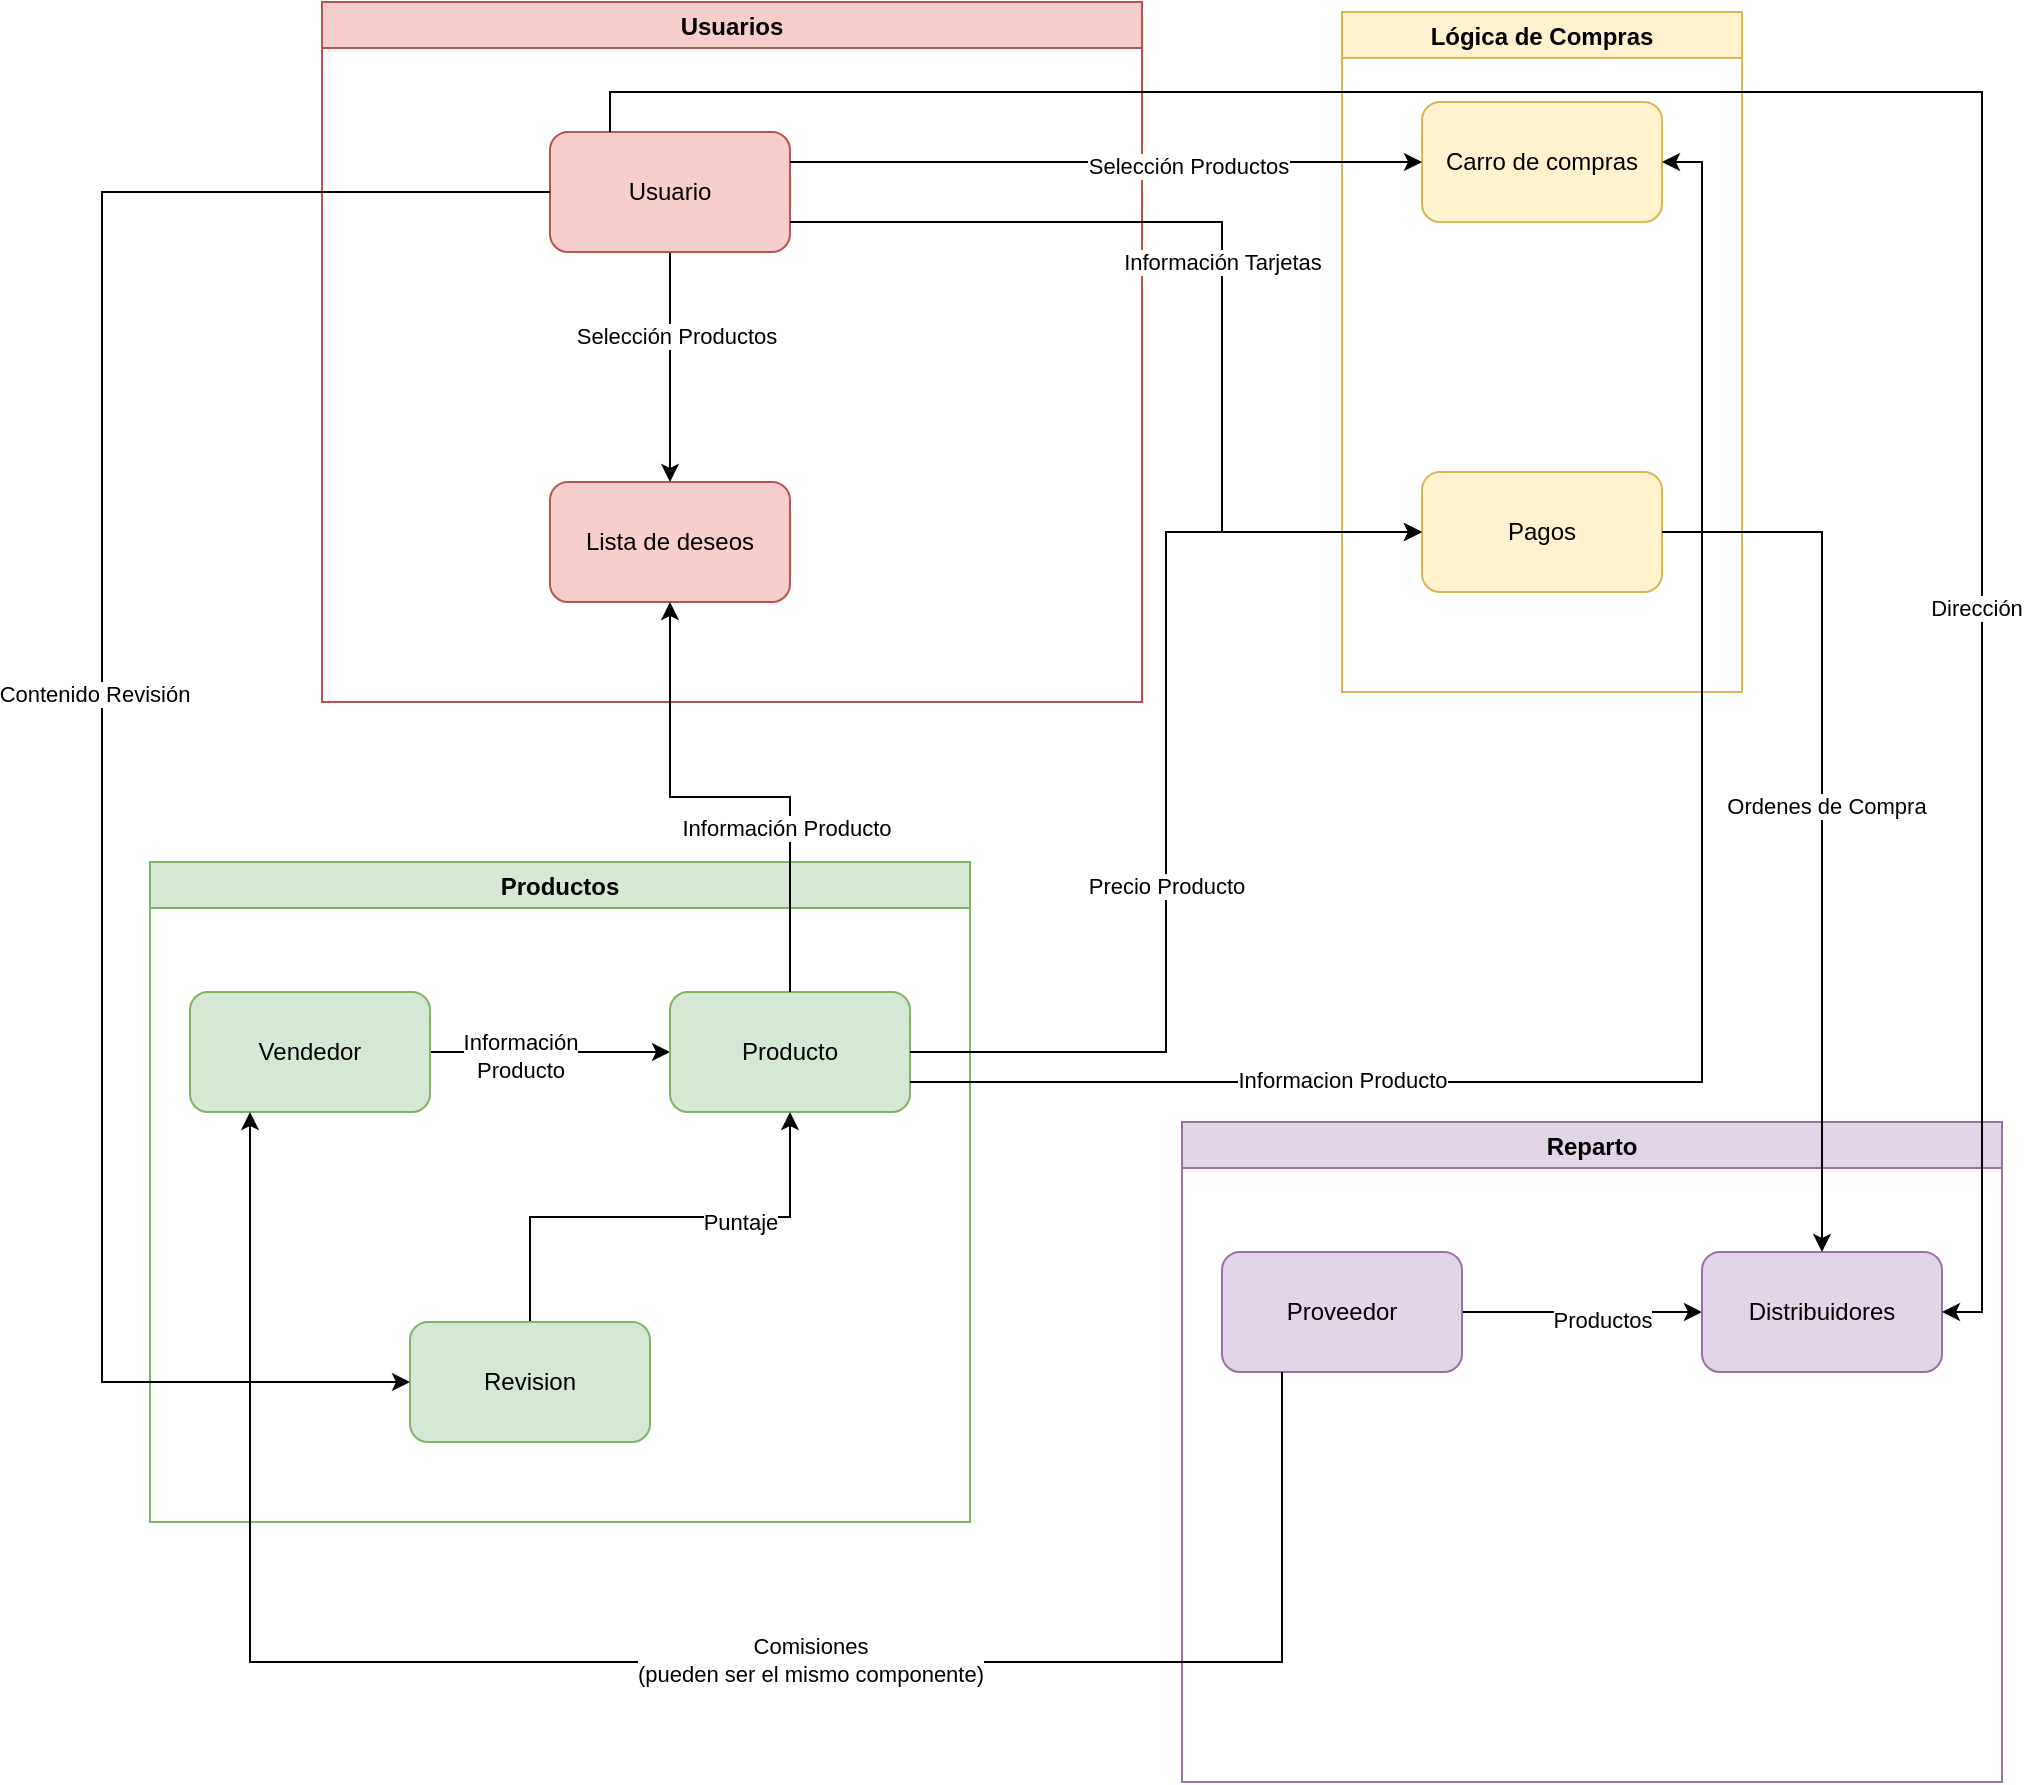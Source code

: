 <mxfile version="13.4.5" type="google"><diagram id="prtHgNgQTEPvFCAcTncT" name="Page-1"><mxGraphModel dx="1731" dy="794" grid="1" gridSize="10" guides="1" tooltips="1" connect="1" arrows="1" fold="1" page="1" pageScale="1" pageWidth="827" pageHeight="1169" math="0" shadow="0"><root><mxCell id="0"/><mxCell id="1" parent="0"/><mxCell id="PYX4FXFx_0mGiUI2ZV72-5" value="Usuarios" style="swimlane;fillColor=#f8cecc;strokeColor=#b85450;" vertex="1" parent="1"><mxGeometry x="90" y="40" width="410" height="350" as="geometry"><mxRectangle x="180" y="90" width="90" height="23" as="alternateBounds"/></mxGeometry></mxCell><mxCell id="PYX4FXFx_0mGiUI2ZV72-3" value="Lista de deseos" style="rounded=1;whiteSpace=wrap;html=1;fillColor=#f8cecc;strokeColor=#b85450;" vertex="1" parent="PYX4FXFx_0mGiUI2ZV72-5"><mxGeometry x="114" y="240" width="120" height="60" as="geometry"/></mxCell><mxCell id="PYX4FXFx_0mGiUI2ZV72-12" style="edgeStyle=orthogonalEdgeStyle;rounded=0;orthogonalLoop=1;jettySize=auto;html=1;exitX=0.5;exitY=1;exitDx=0;exitDy=0;entryX=0.5;entryY=0;entryDx=0;entryDy=0;" edge="1" parent="PYX4FXFx_0mGiUI2ZV72-5" source="PYX4FXFx_0mGiUI2ZV72-6" target="PYX4FXFx_0mGiUI2ZV72-3"><mxGeometry relative="1" as="geometry"/></mxCell><mxCell id="PYX4FXFx_0mGiUI2ZV72-32" value="Selección Productos" style="edgeLabel;html=1;align=center;verticalAlign=middle;resizable=0;points=[];" vertex="1" connectable="0" parent="PYX4FXFx_0mGiUI2ZV72-12"><mxGeometry x="-0.27" y="3" relative="1" as="geometry"><mxPoint as="offset"/></mxGeometry></mxCell><mxCell id="PYX4FXFx_0mGiUI2ZV72-6" value="Usuario" style="rounded=1;whiteSpace=wrap;html=1;fillColor=#f8cecc;strokeColor=#b85450;" vertex="1" parent="PYX4FXFx_0mGiUI2ZV72-5"><mxGeometry x="114" y="65" width="120" height="60" as="geometry"/></mxCell><mxCell id="PYX4FXFx_0mGiUI2ZV72-10" value="Productos" style="swimlane;startSize=23;fillColor=#d5e8d4;strokeColor=#82b366;" vertex="1" parent="1"><mxGeometry x="4" y="470" width="410" height="330" as="geometry"/></mxCell><mxCell id="PYX4FXFx_0mGiUI2ZV72-14" style="edgeStyle=orthogonalEdgeStyle;rounded=0;orthogonalLoop=1;jettySize=auto;html=1;exitX=1;exitY=0.5;exitDx=0;exitDy=0;entryX=0;entryY=0.5;entryDx=0;entryDy=0;" edge="1" parent="PYX4FXFx_0mGiUI2ZV72-10" source="PYX4FXFx_0mGiUI2ZV72-4" target="PYX4FXFx_0mGiUI2ZV72-7"><mxGeometry relative="1" as="geometry"/></mxCell><mxCell id="PYX4FXFx_0mGiUI2ZV72-35" value="Información &lt;br&gt;Producto" style="edgeLabel;html=1;align=center;verticalAlign=middle;resizable=0;points=[];" vertex="1" connectable="0" parent="PYX4FXFx_0mGiUI2ZV72-14"><mxGeometry x="-0.25" y="-2" relative="1" as="geometry"><mxPoint as="offset"/></mxGeometry></mxCell><mxCell id="PYX4FXFx_0mGiUI2ZV72-4" value="Vendedor" style="rounded=1;whiteSpace=wrap;html=1;fillColor=#d5e8d4;strokeColor=#82b366;" vertex="1" parent="PYX4FXFx_0mGiUI2ZV72-10"><mxGeometry x="20" y="65" width="120" height="60" as="geometry"/></mxCell><mxCell id="PYX4FXFx_0mGiUI2ZV72-7" value="Producto" style="rounded=1;whiteSpace=wrap;html=1;fillColor=#d5e8d4;strokeColor=#82b366;" vertex="1" parent="PYX4FXFx_0mGiUI2ZV72-10"><mxGeometry x="260" y="65" width="120" height="60" as="geometry"/></mxCell><mxCell id="PYX4FXFx_0mGiUI2ZV72-15" style="edgeStyle=orthogonalEdgeStyle;rounded=0;orthogonalLoop=1;jettySize=auto;html=1;exitX=0.5;exitY=0;exitDx=0;exitDy=0;entryX=0.5;entryY=1;entryDx=0;entryDy=0;" edge="1" parent="PYX4FXFx_0mGiUI2ZV72-10" source="PYX4FXFx_0mGiUI2ZV72-8" target="PYX4FXFx_0mGiUI2ZV72-7"><mxGeometry relative="1" as="geometry"/></mxCell><mxCell id="PYX4FXFx_0mGiUI2ZV72-36" value="Puntaje" style="edgeLabel;html=1;align=center;verticalAlign=middle;resizable=0;points=[];" vertex="1" connectable="0" parent="PYX4FXFx_0mGiUI2ZV72-15"><mxGeometry x="0.332" y="-1" relative="1" as="geometry"><mxPoint x="1" y="1" as="offset"/></mxGeometry></mxCell><mxCell id="PYX4FXFx_0mGiUI2ZV72-8" value="Revision" style="rounded=1;whiteSpace=wrap;html=1;fillColor=#d5e8d4;strokeColor=#82b366;" vertex="1" parent="PYX4FXFx_0mGiUI2ZV72-10"><mxGeometry x="130" y="230" width="120" height="60" as="geometry"/></mxCell><mxCell id="PYX4FXFx_0mGiUI2ZV72-11" value="Lógica de Compras" style="swimlane;fillColor=#fff2cc;strokeColor=#d6b656;" vertex="1" parent="1"><mxGeometry x="600" y="45" width="200" height="340" as="geometry"/></mxCell><mxCell id="PYX4FXFx_0mGiUI2ZV72-9" value="Pagos" style="rounded=1;whiteSpace=wrap;html=1;fillColor=#fff2cc;strokeColor=#d6b656;" vertex="1" parent="PYX4FXFx_0mGiUI2ZV72-11"><mxGeometry x="40" y="230" width="120" height="60" as="geometry"/></mxCell><mxCell id="PYX4FXFx_0mGiUI2ZV72-2" value="Carro de compras" style="rounded=1;whiteSpace=wrap;html=1;fillColor=#fff2cc;strokeColor=#d6b656;" vertex="1" parent="PYX4FXFx_0mGiUI2ZV72-11"><mxGeometry x="40" y="45" width="120" height="60" as="geometry"/></mxCell><mxCell id="PYX4FXFx_0mGiUI2ZV72-13" style="edgeStyle=orthogonalEdgeStyle;rounded=0;orthogonalLoop=1;jettySize=auto;html=1;exitX=0.5;exitY=0;exitDx=0;exitDy=0;entryX=0.5;entryY=1;entryDx=0;entryDy=0;" edge="1" parent="1" source="PYX4FXFx_0mGiUI2ZV72-7" target="PYX4FXFx_0mGiUI2ZV72-3"><mxGeometry relative="1" as="geometry"/></mxCell><mxCell id="PYX4FXFx_0mGiUI2ZV72-33" value="Información Producto" style="edgeLabel;html=1;align=center;verticalAlign=middle;resizable=0;points=[];" vertex="1" connectable="0" parent="PYX4FXFx_0mGiUI2ZV72-13"><mxGeometry x="-0.357" y="2" relative="1" as="geometry"><mxPoint as="offset"/></mxGeometry></mxCell><mxCell id="PYX4FXFx_0mGiUI2ZV72-16" style="edgeStyle=orthogonalEdgeStyle;rounded=0;orthogonalLoop=1;jettySize=auto;html=1;exitX=1;exitY=0.25;exitDx=0;exitDy=0;entryX=0;entryY=0.5;entryDx=0;entryDy=0;" edge="1" parent="1" source="PYX4FXFx_0mGiUI2ZV72-6" target="PYX4FXFx_0mGiUI2ZV72-2"><mxGeometry relative="1" as="geometry"/></mxCell><mxCell id="PYX4FXFx_0mGiUI2ZV72-31" value="Selección Productos" style="edgeLabel;html=1;align=center;verticalAlign=middle;resizable=0;points=[];" vertex="1" connectable="0" parent="PYX4FXFx_0mGiUI2ZV72-16"><mxGeometry x="0.26" y="-2" relative="1" as="geometry"><mxPoint as="offset"/></mxGeometry></mxCell><mxCell id="PYX4FXFx_0mGiUI2ZV72-17" value="Información Tarjetas" style="edgeStyle=orthogonalEdgeStyle;rounded=0;orthogonalLoop=1;jettySize=auto;html=1;exitX=1;exitY=0.75;exitDx=0;exitDy=0;entryX=0;entryY=0.5;entryDx=0;entryDy=0;" edge="1" parent="1" source="PYX4FXFx_0mGiUI2ZV72-6" target="PYX4FXFx_0mGiUI2ZV72-9"><mxGeometry relative="1" as="geometry"><Array as="points"><mxPoint x="540" y="150"/><mxPoint x="540" y="305"/></Array></mxGeometry></mxCell><mxCell id="PYX4FXFx_0mGiUI2ZV72-18" style="edgeStyle=orthogonalEdgeStyle;rounded=0;orthogonalLoop=1;jettySize=auto;html=1;exitX=1;exitY=0.5;exitDx=0;exitDy=0;entryX=0;entryY=0.5;entryDx=0;entryDy=0;" edge="1" parent="1" source="PYX4FXFx_0mGiUI2ZV72-7" target="PYX4FXFx_0mGiUI2ZV72-9"><mxGeometry relative="1" as="geometry"/></mxCell><mxCell id="PYX4FXFx_0mGiUI2ZV72-30" value="Precio Producto" style="edgeLabel;html=1;align=center;verticalAlign=middle;resizable=0;points=[];" vertex="1" connectable="0" parent="PYX4FXFx_0mGiUI2ZV72-18"><mxGeometry x="-0.182" relative="1" as="geometry"><mxPoint as="offset"/></mxGeometry></mxCell><mxCell id="PYX4FXFx_0mGiUI2ZV72-19" style="edgeStyle=orthogonalEdgeStyle;rounded=0;orthogonalLoop=1;jettySize=auto;html=1;exitX=1;exitY=0.75;exitDx=0;exitDy=0;entryX=1;entryY=0.5;entryDx=0;entryDy=0;" edge="1" parent="1" source="PYX4FXFx_0mGiUI2ZV72-7" target="PYX4FXFx_0mGiUI2ZV72-2"><mxGeometry relative="1" as="geometry"/></mxCell><mxCell id="PYX4FXFx_0mGiUI2ZV72-29" value="Informacion Producto" style="edgeLabel;html=1;align=center;verticalAlign=middle;resizable=0;points=[];" vertex="1" connectable="0" parent="PYX4FXFx_0mGiUI2ZV72-19"><mxGeometry x="-0.507" y="1" relative="1" as="geometry"><mxPoint as="offset"/></mxGeometry></mxCell><mxCell id="PYX4FXFx_0mGiUI2ZV72-21" value="Reparto" style="swimlane;startSize=23;fillColor=#e1d5e7;strokeColor=#9673a6;" vertex="1" parent="1"><mxGeometry x="520" y="600" width="410" height="330" as="geometry"/></mxCell><mxCell id="PYX4FXFx_0mGiUI2ZV72-22" style="edgeStyle=orthogonalEdgeStyle;rounded=0;orthogonalLoop=1;jettySize=auto;html=1;exitX=1;exitY=0.5;exitDx=0;exitDy=0;entryX=0;entryY=0.5;entryDx=0;entryDy=0;" edge="1" parent="PYX4FXFx_0mGiUI2ZV72-21" source="PYX4FXFx_0mGiUI2ZV72-23" target="PYX4FXFx_0mGiUI2ZV72-24"><mxGeometry relative="1" as="geometry"><Array as="points"><mxPoint x="200" y="95"/><mxPoint x="200" y="95"/></Array></mxGeometry></mxCell><mxCell id="PYX4FXFx_0mGiUI2ZV72-40" value="Productos" style="edgeLabel;html=1;align=center;verticalAlign=middle;resizable=0;points=[];" vertex="1" connectable="0" parent="PYX4FXFx_0mGiUI2ZV72-22"><mxGeometry x="0.167" y="-4" relative="1" as="geometry"><mxPoint as="offset"/></mxGeometry></mxCell><mxCell id="PYX4FXFx_0mGiUI2ZV72-23" value="Proveedor" style="rounded=1;whiteSpace=wrap;html=1;fillColor=#e1d5e7;strokeColor=#9673a6;" vertex="1" parent="PYX4FXFx_0mGiUI2ZV72-21"><mxGeometry x="20" y="65" width="120" height="60" as="geometry"/></mxCell><mxCell id="PYX4FXFx_0mGiUI2ZV72-24" value="Distribuidores" style="rounded=1;whiteSpace=wrap;html=1;fillColor=#e1d5e7;strokeColor=#9673a6;" vertex="1" parent="PYX4FXFx_0mGiUI2ZV72-21"><mxGeometry x="260" y="65" width="120" height="60" as="geometry"/></mxCell><mxCell id="PYX4FXFx_0mGiUI2ZV72-27" style="edgeStyle=orthogonalEdgeStyle;rounded=0;orthogonalLoop=1;jettySize=auto;html=1;exitX=1;exitY=0.5;exitDx=0;exitDy=0;entryX=0.5;entryY=0;entryDx=0;entryDy=0;" edge="1" parent="1" source="PYX4FXFx_0mGiUI2ZV72-9" target="PYX4FXFx_0mGiUI2ZV72-24"><mxGeometry relative="1" as="geometry"/></mxCell><mxCell id="PYX4FXFx_0mGiUI2ZV72-28" value="Ordenes de Compra" style="edgeLabel;html=1;align=center;verticalAlign=middle;resizable=0;points=[];" vertex="1" connectable="0" parent="PYX4FXFx_0mGiUI2ZV72-27"><mxGeometry x="-0.015" y="2" relative="1" as="geometry"><mxPoint as="offset"/></mxGeometry></mxCell><mxCell id="PYX4FXFx_0mGiUI2ZV72-34" style="edgeStyle=orthogonalEdgeStyle;rounded=0;orthogonalLoop=1;jettySize=auto;html=1;entryX=0;entryY=0.5;entryDx=0;entryDy=0;" edge="1" parent="1" source="PYX4FXFx_0mGiUI2ZV72-6" target="PYX4FXFx_0mGiUI2ZV72-8"><mxGeometry relative="1" as="geometry"><Array as="points"><mxPoint x="-20" y="135"/><mxPoint x="-20" y="730"/></Array></mxGeometry></mxCell><mxCell id="PYX4FXFx_0mGiUI2ZV72-37" value="Contenido Revisión" style="edgeLabel;html=1;align=center;verticalAlign=middle;resizable=0;points=[];" vertex="1" connectable="0" parent="PYX4FXFx_0mGiUI2ZV72-34"><mxGeometry x="-0.024" y="-4" relative="1" as="geometry"><mxPoint as="offset"/></mxGeometry></mxCell><mxCell id="PYX4FXFx_0mGiUI2ZV72-38" style="edgeStyle=orthogonalEdgeStyle;rounded=0;orthogonalLoop=1;jettySize=auto;html=1;exitX=0.25;exitY=0;exitDx=0;exitDy=0;entryX=1;entryY=0.5;entryDx=0;entryDy=0;" edge="1" parent="1" source="PYX4FXFx_0mGiUI2ZV72-6" target="PYX4FXFx_0mGiUI2ZV72-24"><mxGeometry relative="1" as="geometry"><mxPoint x="234" y="-10" as="targetPoint"/></mxGeometry></mxCell><mxCell id="PYX4FXFx_0mGiUI2ZV72-39" value="Dirección" style="edgeLabel;html=1;align=center;verticalAlign=middle;resizable=0;points=[];" vertex="1" connectable="0" parent="PYX4FXFx_0mGiUI2ZV72-38"><mxGeometry x="0.443" y="-3" relative="1" as="geometry"><mxPoint as="offset"/></mxGeometry></mxCell><mxCell id="PYX4FXFx_0mGiUI2ZV72-41" style="edgeStyle=orthogonalEdgeStyle;rounded=0;orthogonalLoop=1;jettySize=auto;html=1;exitX=0.25;exitY=1;exitDx=0;exitDy=0;entryX=0.25;entryY=1;entryDx=0;entryDy=0;" edge="1" parent="1" source="PYX4FXFx_0mGiUI2ZV72-23" target="PYX4FXFx_0mGiUI2ZV72-4"><mxGeometry relative="1" as="geometry"><Array as="points"><mxPoint x="570" y="870"/><mxPoint x="54" y="870"/></Array></mxGeometry></mxCell><mxCell id="PYX4FXFx_0mGiUI2ZV72-42" value="Comisiones &lt;br&gt;(pueden ser el mismo componente)" style="edgeLabel;html=1;align=center;verticalAlign=middle;resizable=0;points=[];" vertex="1" connectable="0" parent="PYX4FXFx_0mGiUI2ZV72-41"><mxGeometry x="-0.186" y="-1" relative="1" as="geometry"><mxPoint as="offset"/></mxGeometry></mxCell></root></mxGraphModel></diagram></mxfile>
